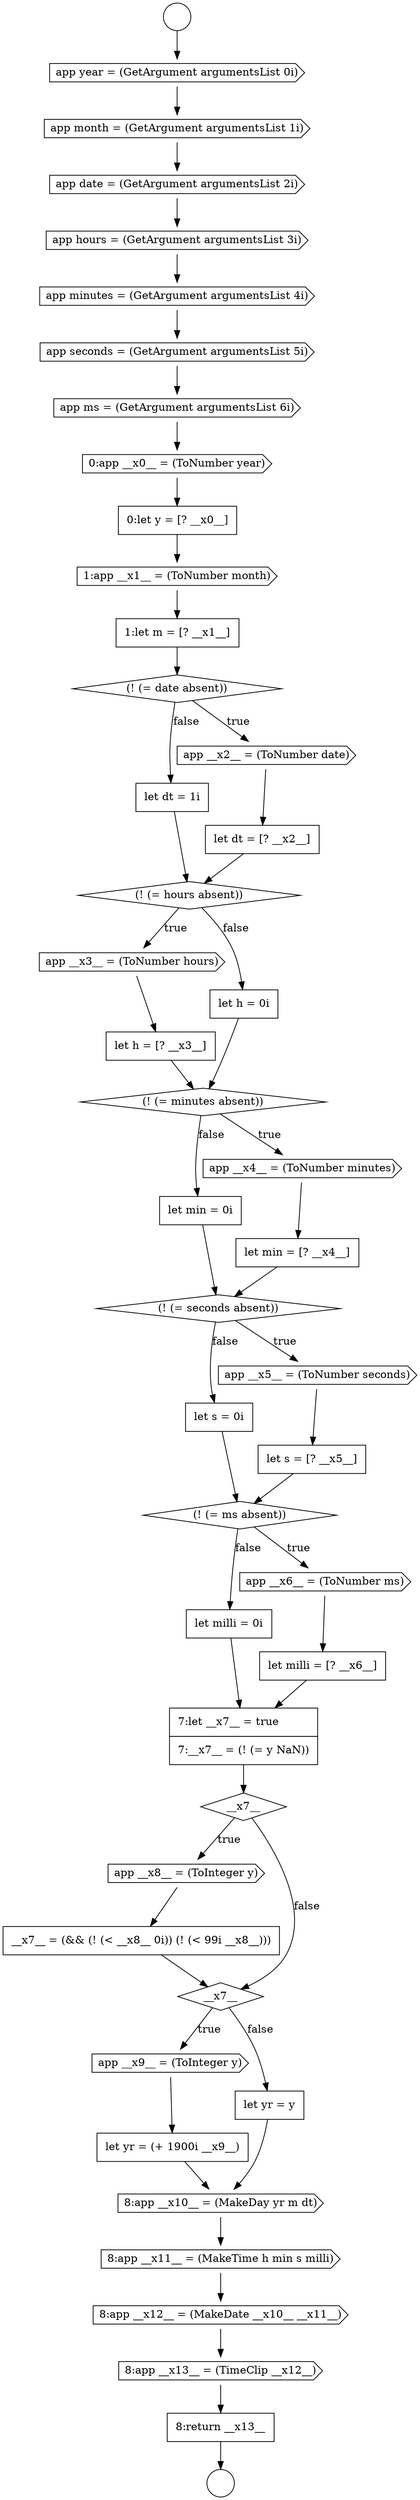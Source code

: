 digraph {
  node11485 [shape=cds, label=<<font color="black">app __x3__ = (ToNumber hours)</font>> color="black" fillcolor="white" style=filled]
  node11468 [shape=circle label=" " color="black" fillcolor="white" style=filled]
  node11473 [shape=cds, label=<<font color="black">app minutes = (GetArgument argumentsList 4i)</font>> color="black" fillcolor="white" style=filled]
  node11500 [shape=none, margin=0, label=<<font color="black">
    <table border="0" cellborder="1" cellspacing="0" cellpadding="10">
      <tr><td align="left">7:let __x7__ = true</td></tr>
      <tr><td align="left">7:__x7__ = (! (= y NaN))</td></tr>
    </table>
  </font>> color="black" fillcolor="white" style=filled]
  node11499 [shape=none, margin=0, label=<<font color="black">
    <table border="0" cellborder="1" cellspacing="0" cellpadding="10">
      <tr><td align="left">let milli = 0i</td></tr>
    </table>
  </font>> color="black" fillcolor="white" style=filled]
  node11496 [shape=diamond, label=<<font color="black">(! (= ms absent))</font>> color="black" fillcolor="white" style=filled]
  node11474 [shape=cds, label=<<font color="black">app seconds = (GetArgument argumentsList 5i)</font>> color="black" fillcolor="white" style=filled]
  node11506 [shape=none, margin=0, label=<<font color="black">
    <table border="0" cellborder="1" cellspacing="0" cellpadding="10">
      <tr><td align="left">let yr = (+ 1900i __x9__)</td></tr>
    </table>
  </font>> color="black" fillcolor="white" style=filled]
  node11483 [shape=none, margin=0, label=<<font color="black">
    <table border="0" cellborder="1" cellspacing="0" cellpadding="10">
      <tr><td align="left">let dt = 1i</td></tr>
    </table>
  </font>> color="black" fillcolor="white" style=filled]
  node11502 [shape=cds, label=<<font color="black">app __x8__ = (ToInteger y)</font>> color="black" fillcolor="white" style=filled]
  node11475 [shape=cds, label=<<font color="black">app ms = (GetArgument argumentsList 6i)</font>> color="black" fillcolor="white" style=filled]
  node11486 [shape=none, margin=0, label=<<font color="black">
    <table border="0" cellborder="1" cellspacing="0" cellpadding="10">
      <tr><td align="left">let h = [? __x3__]</td></tr>
    </table>
  </font>> color="black" fillcolor="white" style=filled]
  node11501 [shape=diamond, label=<<font color="black">__x7__</font>> color="black" fillcolor="white" style=filled]
  node11497 [shape=cds, label=<<font color="black">app __x6__ = (ToNumber ms)</font>> color="black" fillcolor="white" style=filled]
  node11511 [shape=cds, label=<<font color="black">8:app __x13__ = (TimeClip __x12__)</font>> color="black" fillcolor="white" style=filled]
  node11472 [shape=cds, label=<<font color="black">app hours = (GetArgument argumentsList 3i)</font>> color="black" fillcolor="white" style=filled]
  node11504 [shape=diamond, label=<<font color="black">__x7__</font>> color="black" fillcolor="white" style=filled]
  node11481 [shape=cds, label=<<font color="black">app __x2__ = (ToNumber date)</font>> color="black" fillcolor="white" style=filled]
  node11491 [shape=none, margin=0, label=<<font color="black">
    <table border="0" cellborder="1" cellspacing="0" cellpadding="10">
      <tr><td align="left">let min = 0i</td></tr>
    </table>
  </font>> color="black" fillcolor="white" style=filled]
  node11512 [shape=none, margin=0, label=<<font color="black">
    <table border="0" cellborder="1" cellspacing="0" cellpadding="10">
      <tr><td align="left">8:return __x13__</td></tr>
    </table>
  </font>> color="black" fillcolor="white" style=filled]
  node11510 [shape=cds, label=<<font color="black">8:app __x12__ = (MakeDate __x10__ __x11__)</font>> color="black" fillcolor="white" style=filled]
  node11495 [shape=none, margin=0, label=<<font color="black">
    <table border="0" cellborder="1" cellspacing="0" cellpadding="10">
      <tr><td align="left">let s = 0i</td></tr>
    </table>
  </font>> color="black" fillcolor="white" style=filled]
  node11480 [shape=diamond, label=<<font color="black">(! (= date absent))</font>> color="black" fillcolor="white" style=filled]
  node11478 [shape=cds, label=<<font color="black">1:app __x1__ = (ToNumber month)</font>> color="black" fillcolor="white" style=filled]
  node11490 [shape=none, margin=0, label=<<font color="black">
    <table border="0" cellborder="1" cellspacing="0" cellpadding="10">
      <tr><td align="left">let min = [? __x4__]</td></tr>
    </table>
  </font>> color="black" fillcolor="white" style=filled]
  node11505 [shape=cds, label=<<font color="black">app __x9__ = (ToInteger y)</font>> color="black" fillcolor="white" style=filled]
  node11484 [shape=diamond, label=<<font color="black">(! (= hours absent))</font>> color="black" fillcolor="white" style=filled]
  node11471 [shape=cds, label=<<font color="black">app date = (GetArgument argumentsList 2i)</font>> color="black" fillcolor="white" style=filled]
  node11492 [shape=diamond, label=<<font color="black">(! (= seconds absent))</font>> color="black" fillcolor="white" style=filled]
  node11503 [shape=none, margin=0, label=<<font color="black">
    <table border="0" cellborder="1" cellspacing="0" cellpadding="10">
      <tr><td align="left">__x7__ = (&amp;&amp; (! (&lt; __x8__ 0i)) (! (&lt; 99i __x8__)))</td></tr>
    </table>
  </font>> color="black" fillcolor="white" style=filled]
  node11488 [shape=diamond, label=<<font color="black">(! (= minutes absent))</font>> color="black" fillcolor="white" style=filled]
  node11467 [shape=circle label=" " color="black" fillcolor="white" style=filled]
  node11508 [shape=cds, label=<<font color="black">8:app __x10__ = (MakeDay yr m dt)</font>> color="black" fillcolor="white" style=filled]
  node11487 [shape=none, margin=0, label=<<font color="black">
    <table border="0" cellborder="1" cellspacing="0" cellpadding="10">
      <tr><td align="left">let h = 0i</td></tr>
    </table>
  </font>> color="black" fillcolor="white" style=filled]
  node11470 [shape=cds, label=<<font color="black">app month = (GetArgument argumentsList 1i)</font>> color="black" fillcolor="white" style=filled]
  node11498 [shape=none, margin=0, label=<<font color="black">
    <table border="0" cellborder="1" cellspacing="0" cellpadding="10">
      <tr><td align="left">let milli = [? __x6__]</td></tr>
    </table>
  </font>> color="black" fillcolor="white" style=filled]
  node11507 [shape=none, margin=0, label=<<font color="black">
    <table border="0" cellborder="1" cellspacing="0" cellpadding="10">
      <tr><td align="left">let yr = y</td></tr>
    </table>
  </font>> color="black" fillcolor="white" style=filled]
  node11493 [shape=cds, label=<<font color="black">app __x5__ = (ToNumber seconds)</font>> color="black" fillcolor="white" style=filled]
  node11482 [shape=none, margin=0, label=<<font color="black">
    <table border="0" cellborder="1" cellspacing="0" cellpadding="10">
      <tr><td align="left">let dt = [? __x2__]</td></tr>
    </table>
  </font>> color="black" fillcolor="white" style=filled]
  node11469 [shape=cds, label=<<font color="black">app year = (GetArgument argumentsList 0i)</font>> color="black" fillcolor="white" style=filled]
  node11494 [shape=none, margin=0, label=<<font color="black">
    <table border="0" cellborder="1" cellspacing="0" cellpadding="10">
      <tr><td align="left">let s = [? __x5__]</td></tr>
    </table>
  </font>> color="black" fillcolor="white" style=filled]
  node11509 [shape=cds, label=<<font color="black">8:app __x11__ = (MakeTime h min s milli)</font>> color="black" fillcolor="white" style=filled]
  node11476 [shape=cds, label=<<font color="black">0:app __x0__ = (ToNumber year)</font>> color="black" fillcolor="white" style=filled]
  node11479 [shape=none, margin=0, label=<<font color="black">
    <table border="0" cellborder="1" cellspacing="0" cellpadding="10">
      <tr><td align="left">1:let m = [? __x1__]</td></tr>
    </table>
  </font>> color="black" fillcolor="white" style=filled]
  node11477 [shape=none, margin=0, label=<<font color="black">
    <table border="0" cellborder="1" cellspacing="0" cellpadding="10">
      <tr><td align="left">0:let y = [? __x0__]</td></tr>
    </table>
  </font>> color="black" fillcolor="white" style=filled]
  node11489 [shape=cds, label=<<font color="black">app __x4__ = (ToNumber minutes)</font>> color="black" fillcolor="white" style=filled]
  node11509 -> node11510 [ color="black"]
  node11500 -> node11501 [ color="black"]
  node11492 -> node11493 [label=<<font color="black">true</font>> color="black"]
  node11492 -> node11495 [label=<<font color="black">false</font>> color="black"]
  node11512 -> node11468 [ color="black"]
  node11493 -> node11494 [ color="black"]
  node11475 -> node11476 [ color="black"]
  node11470 -> node11471 [ color="black"]
  node11478 -> node11479 [ color="black"]
  node11479 -> node11480 [ color="black"]
  node11507 -> node11508 [ color="black"]
  node11484 -> node11485 [label=<<font color="black">true</font>> color="black"]
  node11484 -> node11487 [label=<<font color="black">false</font>> color="black"]
  node11473 -> node11474 [ color="black"]
  node11511 -> node11512 [ color="black"]
  node11469 -> node11470 [ color="black"]
  node11485 -> node11486 [ color="black"]
  node11502 -> node11503 [ color="black"]
  node11489 -> node11490 [ color="black"]
  node11496 -> node11497 [label=<<font color="black">true</font>> color="black"]
  node11496 -> node11499 [label=<<font color="black">false</font>> color="black"]
  node11501 -> node11502 [label=<<font color="black">true</font>> color="black"]
  node11501 -> node11504 [label=<<font color="black">false</font>> color="black"]
  node11476 -> node11477 [ color="black"]
  node11498 -> node11500 [ color="black"]
  node11483 -> node11484 [ color="black"]
  node11467 -> node11469 [ color="black"]
  node11491 -> node11492 [ color="black"]
  node11490 -> node11492 [ color="black"]
  node11510 -> node11511 [ color="black"]
  node11480 -> node11481 [label=<<font color="black">true</font>> color="black"]
  node11480 -> node11483 [label=<<font color="black">false</font>> color="black"]
  node11497 -> node11498 [ color="black"]
  node11474 -> node11475 [ color="black"]
  node11508 -> node11509 [ color="black"]
  node11488 -> node11489 [label=<<font color="black">true</font>> color="black"]
  node11488 -> node11491 [label=<<font color="black">false</font>> color="black"]
  node11482 -> node11484 [ color="black"]
  node11504 -> node11505 [label=<<font color="black">true</font>> color="black"]
  node11504 -> node11507 [label=<<font color="black">false</font>> color="black"]
  node11477 -> node11478 [ color="black"]
  node11487 -> node11488 [ color="black"]
  node11494 -> node11496 [ color="black"]
  node11481 -> node11482 [ color="black"]
  node11495 -> node11496 [ color="black"]
  node11505 -> node11506 [ color="black"]
  node11503 -> node11504 [ color="black"]
  node11486 -> node11488 [ color="black"]
  node11471 -> node11472 [ color="black"]
  node11499 -> node11500 [ color="black"]
  node11472 -> node11473 [ color="black"]
  node11506 -> node11508 [ color="black"]
}
